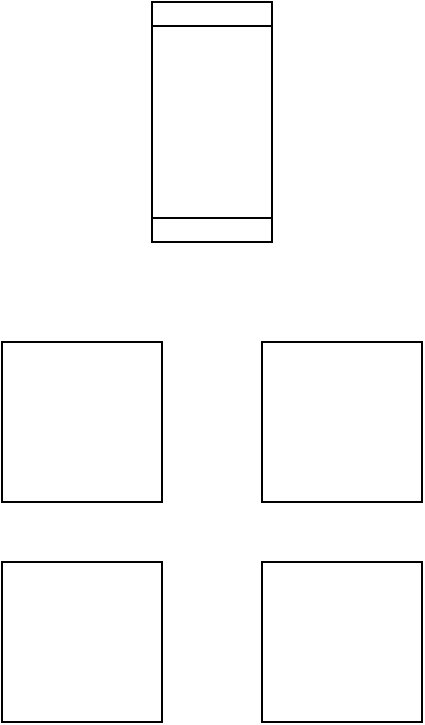 <mxfile version="14.6.6" type="github">
  <diagram id="gtasFVrYzhCBtZtqAzm9" name="Page-1">
    <mxGraphModel dx="886" dy="744" grid="1" gridSize="10" guides="1" tooltips="1" connect="1" arrows="1" fold="1" page="1" pageScale="1" pageWidth="850" pageHeight="1100" math="0" shadow="0">
      <root>
        <mxCell id="0" />
        <mxCell id="1" parent="0" />
        <mxCell id="adT5vrjqrJ_HymWS0yyy-1" value="" style="shape=process;whiteSpace=wrap;html=1;backgroundOutline=1;rotation=90;" vertex="1" parent="1">
          <mxGeometry x="365" y="240" width="120" height="60" as="geometry" />
        </mxCell>
        <mxCell id="adT5vrjqrJ_HymWS0yyy-2" value="" style="rounded=0;whiteSpace=wrap;html=1;" vertex="1" parent="1">
          <mxGeometry x="320" y="380" width="80" height="80" as="geometry" />
        </mxCell>
        <mxCell id="adT5vrjqrJ_HymWS0yyy-3" value="" style="whiteSpace=wrap;html=1;aspect=fixed;" vertex="1" parent="1">
          <mxGeometry x="320" y="490" width="80" height="80" as="geometry" />
        </mxCell>
        <mxCell id="adT5vrjqrJ_HymWS0yyy-4" value="" style="whiteSpace=wrap;html=1;aspect=fixed;" vertex="1" parent="1">
          <mxGeometry x="450" y="380" width="80" height="80" as="geometry" />
        </mxCell>
        <mxCell id="adT5vrjqrJ_HymWS0yyy-5" value="" style="whiteSpace=wrap;html=1;aspect=fixed;" vertex="1" parent="1">
          <mxGeometry x="450" y="490" width="80" height="80" as="geometry" />
        </mxCell>
        <mxCell id="adT5vrjqrJ_HymWS0yyy-6" value="" style="shape=image;verticalLabelPosition=bottom;labelBackgroundColor=#ffffff;verticalAlign=top;aspect=fixed;imageAspect=0;image=https://external-content.duckduckgo.com/iu/?u=https%3A%2F%2Fimage.flaticon.com%2Ficons%2Fpng%2F512%2F528%2F528548.png&amp;f=1&amp;nofb=1;" vertex="1" parent="1">
          <mxGeometry x="329" y="389" width="62" height="62" as="geometry" />
        </mxCell>
        <mxCell id="adT5vrjqrJ_HymWS0yyy-7" value="" style="shape=image;verticalLabelPosition=bottom;labelBackgroundColor=#ffffff;verticalAlign=top;aspect=fixed;imageAspect=0;image=https://external-content.duckduckgo.com/iu/?u=https://image.flaticon.com/icons/png/512/528/528548.png&amp;f=1&amp;nofb=1;" vertex="1" parent="1">
          <mxGeometry x="329" y="499" width="62" height="62" as="geometry" />
        </mxCell>
      </root>
    </mxGraphModel>
  </diagram>
</mxfile>
